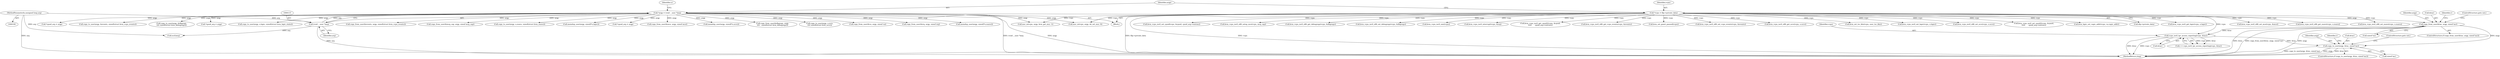 digraph "0_linux_fda4e2e85589191b123d31cdc21fd33ee70f50fd_3@API" {
"1000410" [label="(Call,copy_to_user(argp, &tac, sizeof tac))"];
"1000389" [label="(Call,copy_from_user(&tac, argp, sizeof tac))"];
"1000112" [label="(Call,*argp = (void __user *)arg)"];
"1000114" [label="(Call,(void __user *)arg)"];
"1000103" [label="(MethodParameterIn,unsigned long arg)"];
"1000398" [label="(Call,vcpu_ioctl_tpr_access_reporting(vcpu, &tac))"];
"1000106" [label="(Call,*vcpu = filp->private_data)"];
"1000103" [label="(MethodParameterIn,unsigned long arg)"];
"1000400" [label="(Call,&tac)"];
"1000494" [label="(Call,kvm_vcpu_ioctl_x86_set_mce(vcpu, &mce))"];
"1000710" [label="(Call,memdup_user(argp, sizeof(*u.xcrs)))"];
"1000392" [label="(Identifier,argp)"];
"1000416" [label="(ControlStructure,goto out;)"];
"1000411" [label="(Identifier,argp)"];
"1000112" [label="(Call,*argp = (void __user *)arg)"];
"1000375" [label="(Call,msr_io(vcpu, argp, do_set_msr, 0))"];
"1000575" [label="(Call,copy_from_user(&dbgregs, argp,\n\t\t\t\t   sizeof(struct kvm_debugregs)))"];
"1000692" [label="(Call,copy_to_user(argp, u.xcrs,\n\t\t\t\t sizeof(struct kvm_xcrs)))"];
"1000399" [label="(Identifier,vcpu)"];
"1000609" [label="(Call,kvm_vcpu_ioctl_x86_get_xsave(vcpu, u.xsave))"];
"1000656" [label="(Call,kvm_vcpu_ioctl_x86_set_xsave(vcpu, u.xsave))"];
"1000116" [label="(Identifier,arg)"];
"1000114" [label="(Call,(void __user *)arg)"];
"1000279" [label="(Call,kvm_vcpu_ioctl_set_cpuid(vcpu, &cpuid, cpuid_arg->entries))"];
"1000410" [label="(Call,copy_to_user(argp, &tac, sizeof tac))"];
"1000440" [label="(Call,copy_from_user(&va, argp, sizeof va))"];
"1000473" [label="(Call,kvm_vcpu_ioctl_x86_setup_mce(vcpu, mcg_cap))"];
"1000113" [label="(Identifier,argp)"];
"1000104" [label="(Block,)"];
"1000547" [label="(Call,kvm_vcpu_ioctl_x86_get_debugregs(vcpu, &dbgregs))"];
"1000237" [label="(Call,copy_from_user(&irq, argp, sizeof irq))"];
"1000584" [label="(Call,kvm_vcpu_ioctl_x86_set_debugregs(vcpu, &dbgregs))"];
"1000121" [label="(Identifier,u)"];
"1000255" [label="(Call,kvm_vcpu_ioctl_nmi(vcpu))"];
"1000418" [label="(Identifier,r)"];
"1000390" [label="(Call,&tac)"];
"1000398" [label="(Call,vcpu_ioctl_tpr_access_reporting(vcpu, &tac))"];
"1000637" [label="(Call,memdup_user(argp, sizeof(*u.xsave)))"];
"1000319" [label="(Call,*cpuid_arg = argp)"];
"1000511" [label="(Call,copy_to_user(argp, &events, sizeof(struct kvm_vcpu_events)))"];
"1000246" [label="(Call,kvm_vcpu_ioctl_interrupt(vcpu, &irq))"];
"1000337" [label="(Call,kvm_vcpu_ioctl_get_cpuid2(vcpu, &cpuid,\n\t\t\t\t\t      cpuid_arg->entries))"];
"1000502" [label="(Call,kvm_vcpu_ioctl_x86_get_vcpu_events(vcpu, &events))"];
"1000780" [label="(Call,kvm_set_guest_paused(vcpu))"];
"1000539" [label="(Call,kvm_vcpu_ioctl_x86_set_vcpu_events(vcpu, &events))"];
"1000682" [label="(Call,kvm_vcpu_ioctl_x86_get_xcrs(vcpu, u.xcrs))"];
"1000556" [label="(Call,copy_to_user(argp, &dbgregs,\n\t\t\t\t sizeof(struct kvm_debugregs)))"];
"1000397" [label="(Identifier,r)"];
"1000261" [label="(Call,*cpuid_arg = argp)"];
"1000759" [label="(Call,kvm_set_tsc_khz(vcpu, user_tsc_khz))"];
"1000366" [label="(Call,msr_io(vcpu, argp, kvm_get_msr, 1))"];
"1000396" [label="(Call,r = vcpu_ioctl_tpr_access_reporting(vcpu, &tac))"];
"1000174" [label="(Call,copy_to_user(argp, u.lapic, sizeof(struct kvm_lapic_state)))"];
"1000795" [label="(MethodReturn,long)"];
"1000530" [label="(Call,copy_from_user(&events, argp, sizeof(struct kvm_vcpu_events)))"];
"1000223" [label="(Call,kvm_vcpu_ioctl_set_lapic(vcpu, u.lapic))"];
"1000393" [label="(Call,sizeof tac)"];
"1000389" [label="(Call,copy_from_user(&tac, argp, sizeof tac))"];
"1000409" [label="(ControlStructure,if (copy_to_user(argp, &tac, sizeof tac)))"];
"1000464" [label="(Call,copy_from_user(&mcg_cap, argp, sizeof mcg_cap))"];
"1000744" [label="(Call,(u32)arg)"];
"1000412" [label="(Call,&tac)"];
"1000729" [label="(Call,kvm_vcpu_ioctl_x86_set_xcrs(vcpu, u.xcrs))"];
"1000395" [label="(ControlStructure,goto out;)"];
"1000388" [label="(ControlStructure,if (copy_from_user(&tac, argp, sizeof tac)))"];
"1000619" [label="(Call,copy_to_user(argp, u.xsave, sizeof(struct kvm_xsave)))"];
"1000107" [label="(Identifier,vcpu)"];
"1000106" [label="(Call,*vcpu = filp->private_data)"];
"1000308" [label="(Call,kvm_vcpu_ioctl_set_cpuid2(vcpu, &cpuid,\n\t\t\t\t\t      cpuid_arg->entries))"];
"1000450" [label="(Call,kvm_lapic_set_vapic_addr(vcpu, va.vapic_addr))"];
"1000108" [label="(Call,filp->private_data)"];
"1000204" [label="(Call,memdup_user(argp, sizeof(*u.lapic)))"];
"1000290" [label="(Call,*cpuid_arg = argp)"];
"1000485" [label="(Call,copy_from_user(&mce, argp, sizeof mce))"];
"1000161" [label="(Call,kvm_vcpu_ioctl_get_lapic(vcpu, u.lapic))"];
"1000414" [label="(Call,sizeof tac)"];
"1000410" -> "1000409"  [label="AST: "];
"1000410" -> "1000414"  [label="CFG: "];
"1000411" -> "1000410"  [label="AST: "];
"1000412" -> "1000410"  [label="AST: "];
"1000414" -> "1000410"  [label="AST: "];
"1000416" -> "1000410"  [label="CFG: "];
"1000418" -> "1000410"  [label="CFG: "];
"1000410" -> "1000795"  [label="DDG: argp"];
"1000410" -> "1000795"  [label="DDG: &tac"];
"1000410" -> "1000795"  [label="DDG: copy_to_user(argp, &tac, sizeof tac)"];
"1000389" -> "1000410"  [label="DDG: argp"];
"1000398" -> "1000410"  [label="DDG: &tac"];
"1000389" -> "1000388"  [label="AST: "];
"1000389" -> "1000393"  [label="CFG: "];
"1000390" -> "1000389"  [label="AST: "];
"1000392" -> "1000389"  [label="AST: "];
"1000393" -> "1000389"  [label="AST: "];
"1000395" -> "1000389"  [label="CFG: "];
"1000397" -> "1000389"  [label="CFG: "];
"1000389" -> "1000795"  [label="DDG: copy_from_user(&tac, argp, sizeof tac)"];
"1000389" -> "1000795"  [label="DDG: argp"];
"1000389" -> "1000795"  [label="DDG: &tac"];
"1000112" -> "1000389"  [label="DDG: argp"];
"1000389" -> "1000398"  [label="DDG: &tac"];
"1000112" -> "1000104"  [label="AST: "];
"1000112" -> "1000114"  [label="CFG: "];
"1000113" -> "1000112"  [label="AST: "];
"1000114" -> "1000112"  [label="AST: "];
"1000121" -> "1000112"  [label="CFG: "];
"1000112" -> "1000795"  [label="DDG: (void __user *)arg"];
"1000112" -> "1000795"  [label="DDG: argp"];
"1000114" -> "1000112"  [label="DDG: arg"];
"1000112" -> "1000174"  [label="DDG: argp"];
"1000112" -> "1000204"  [label="DDG: argp"];
"1000112" -> "1000237"  [label="DDG: argp"];
"1000112" -> "1000261"  [label="DDG: argp"];
"1000112" -> "1000290"  [label="DDG: argp"];
"1000112" -> "1000319"  [label="DDG: argp"];
"1000112" -> "1000366"  [label="DDG: argp"];
"1000112" -> "1000375"  [label="DDG: argp"];
"1000112" -> "1000440"  [label="DDG: argp"];
"1000112" -> "1000464"  [label="DDG: argp"];
"1000112" -> "1000485"  [label="DDG: argp"];
"1000112" -> "1000511"  [label="DDG: argp"];
"1000112" -> "1000530"  [label="DDG: argp"];
"1000112" -> "1000556"  [label="DDG: argp"];
"1000112" -> "1000575"  [label="DDG: argp"];
"1000112" -> "1000619"  [label="DDG: argp"];
"1000112" -> "1000637"  [label="DDG: argp"];
"1000112" -> "1000692"  [label="DDG: argp"];
"1000112" -> "1000710"  [label="DDG: argp"];
"1000114" -> "1000116"  [label="CFG: "];
"1000115" -> "1000114"  [label="AST: "];
"1000116" -> "1000114"  [label="AST: "];
"1000114" -> "1000795"  [label="DDG: arg"];
"1000103" -> "1000114"  [label="DDG: arg"];
"1000114" -> "1000744"  [label="DDG: arg"];
"1000103" -> "1000100"  [label="AST: "];
"1000103" -> "1000795"  [label="DDG: arg"];
"1000103" -> "1000744"  [label="DDG: arg"];
"1000398" -> "1000396"  [label="AST: "];
"1000398" -> "1000400"  [label="CFG: "];
"1000399" -> "1000398"  [label="AST: "];
"1000400" -> "1000398"  [label="AST: "];
"1000396" -> "1000398"  [label="CFG: "];
"1000398" -> "1000795"  [label="DDG: &tac"];
"1000398" -> "1000795"  [label="DDG: vcpu"];
"1000398" -> "1000396"  [label="DDG: vcpu"];
"1000398" -> "1000396"  [label="DDG: &tac"];
"1000106" -> "1000398"  [label="DDG: vcpu"];
"1000106" -> "1000104"  [label="AST: "];
"1000106" -> "1000108"  [label="CFG: "];
"1000107" -> "1000106"  [label="AST: "];
"1000108" -> "1000106"  [label="AST: "];
"1000113" -> "1000106"  [label="CFG: "];
"1000106" -> "1000795"  [label="DDG: filp->private_data"];
"1000106" -> "1000795"  [label="DDG: vcpu"];
"1000106" -> "1000161"  [label="DDG: vcpu"];
"1000106" -> "1000223"  [label="DDG: vcpu"];
"1000106" -> "1000246"  [label="DDG: vcpu"];
"1000106" -> "1000255"  [label="DDG: vcpu"];
"1000106" -> "1000279"  [label="DDG: vcpu"];
"1000106" -> "1000308"  [label="DDG: vcpu"];
"1000106" -> "1000337"  [label="DDG: vcpu"];
"1000106" -> "1000366"  [label="DDG: vcpu"];
"1000106" -> "1000375"  [label="DDG: vcpu"];
"1000106" -> "1000450"  [label="DDG: vcpu"];
"1000106" -> "1000473"  [label="DDG: vcpu"];
"1000106" -> "1000494"  [label="DDG: vcpu"];
"1000106" -> "1000502"  [label="DDG: vcpu"];
"1000106" -> "1000539"  [label="DDG: vcpu"];
"1000106" -> "1000547"  [label="DDG: vcpu"];
"1000106" -> "1000584"  [label="DDG: vcpu"];
"1000106" -> "1000609"  [label="DDG: vcpu"];
"1000106" -> "1000656"  [label="DDG: vcpu"];
"1000106" -> "1000682"  [label="DDG: vcpu"];
"1000106" -> "1000729"  [label="DDG: vcpu"];
"1000106" -> "1000759"  [label="DDG: vcpu"];
"1000106" -> "1000780"  [label="DDG: vcpu"];
}
